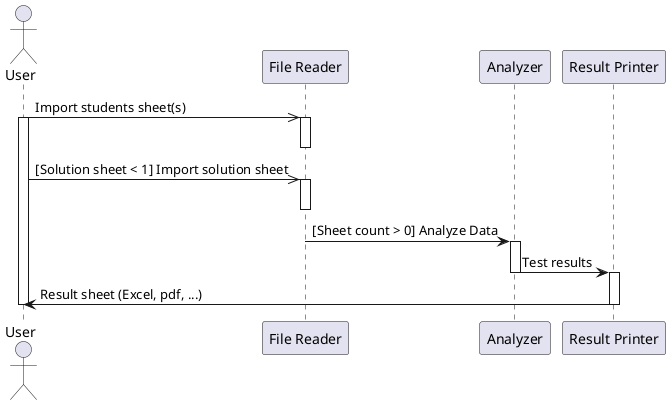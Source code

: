 @startuml sequence-diagram

actor User
participant "File Reader" as reader
participant "Analyzer" as analyzer
participant "Result Printer" as result

User ->> reader : Import students sheet(s)
activate reader
deactivate reader
activate User
User ->> reader : [Solution sheet < 1] Import solution sheet
activate reader
deactivate reader

reader -> analyzer : [Sheet count > 0] Analyze Data

activate analyzer
analyzer -> result : Test results
deactivate analyzer
activate result

User <- result : Result sheet (Excel, pdf, ...)
deactivate result
deactivate User

@enduml